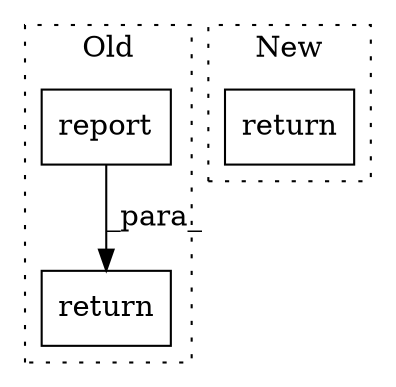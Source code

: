 digraph G {
subgraph cluster0 {
1 [label="report" a="32" s="4657,4685" l="7,1" shape="box"];
3 [label="return" a="41" s="4650" l="7" shape="box"];
label = "Old";
style="dotted";
}
subgraph cluster1 {
2 [label="return" a="41" s="4701" l="7" shape="box"];
label = "New";
style="dotted";
}
1 -> 3 [label="_para_"];
}